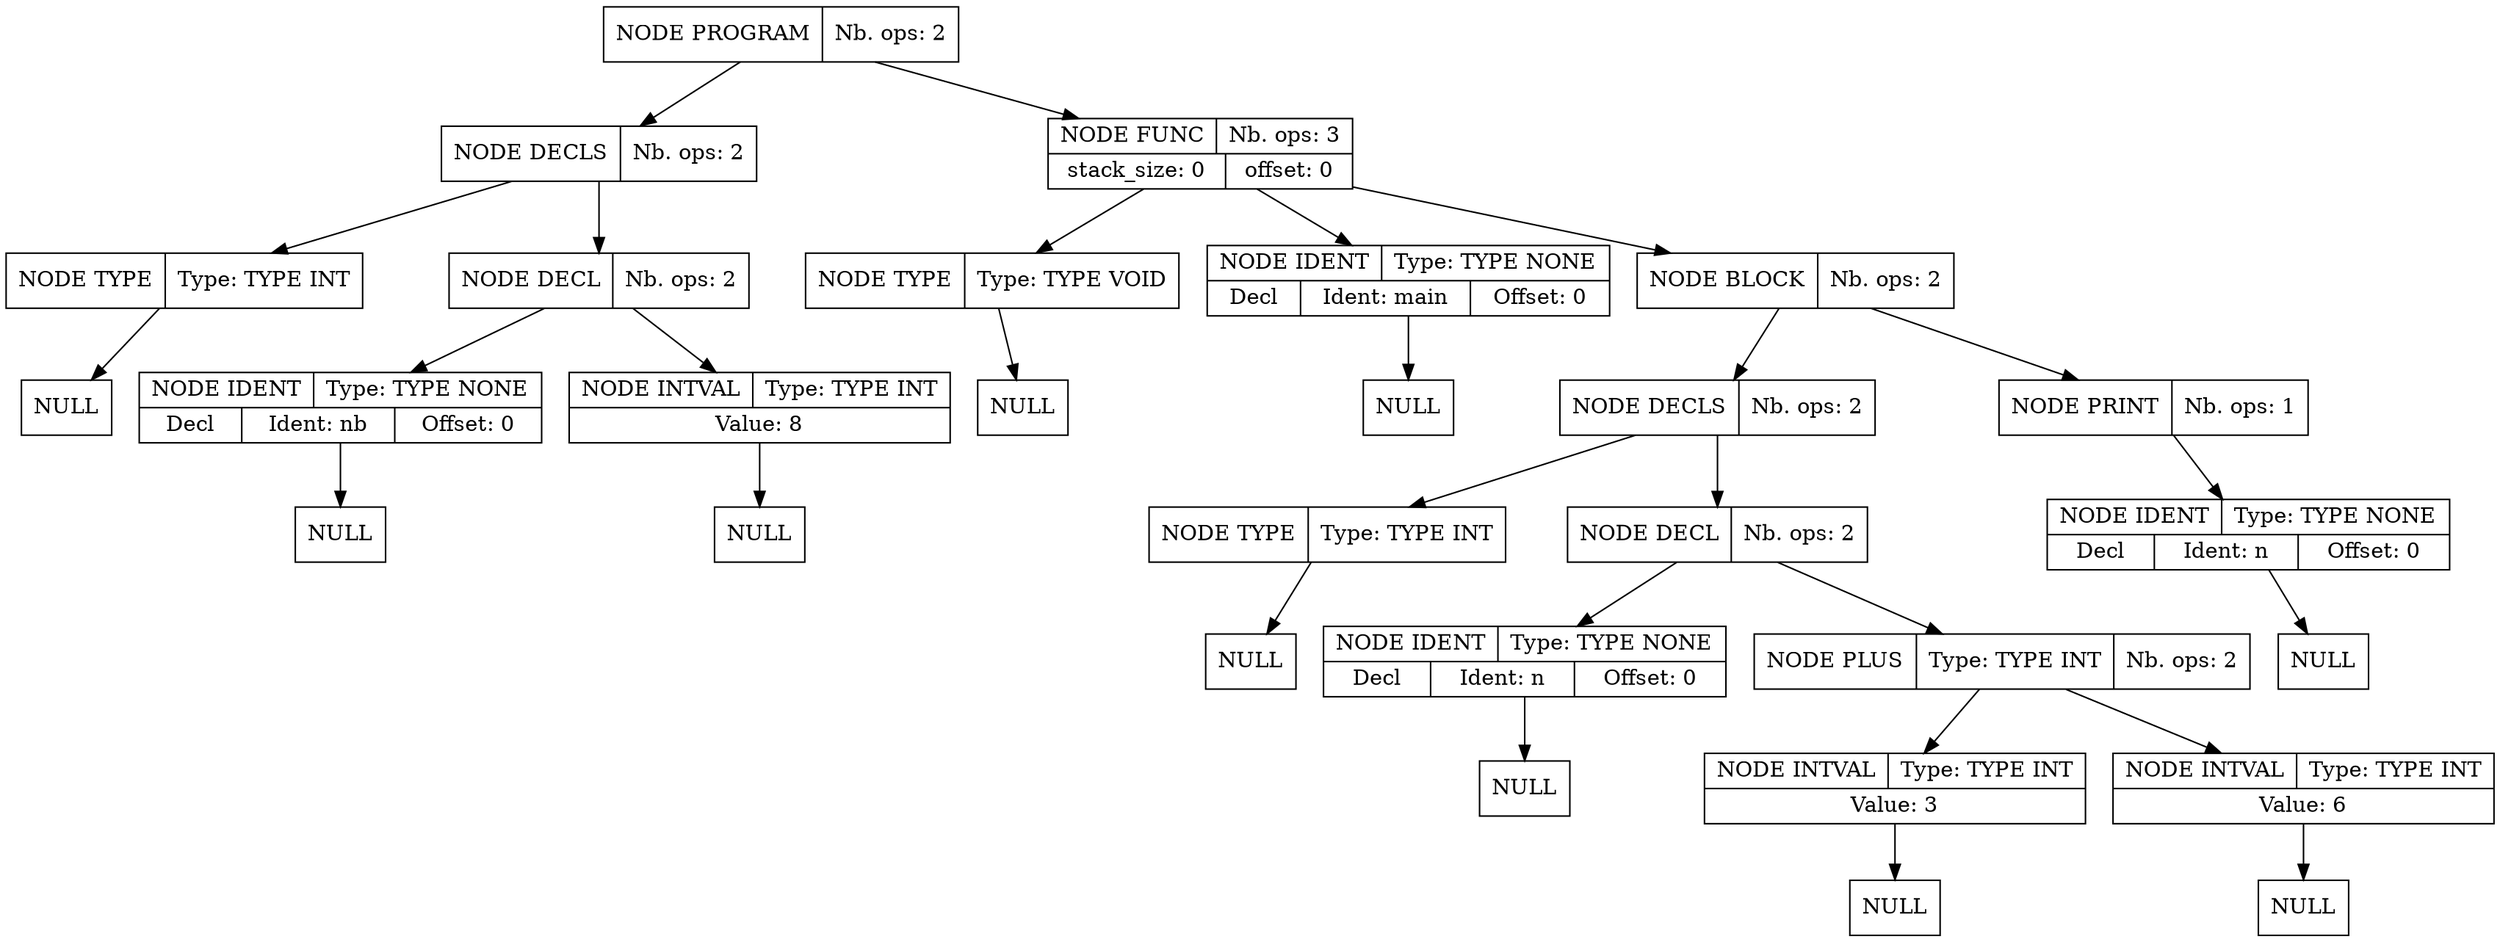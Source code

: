digraph global_vars {
    N1 [shape=record, label="{{NODE PROGRAM|Nb. ops: 2}}"];
    N2 [shape=record, label="{{NODE DECLS|Nb. ops: 2}}"];
    N3 [shape=record, label="{{NODE TYPE|Type: TYPE INT}}"];
    N4 [shape=record, label="{{NULL}}"];
    edge[tailclip=true];
    N3 -> N4
    edge[tailclip=true];
    N2 -> N3
    N5 [shape=record, label="{{NODE DECL|Nb. ops: 2}}"];
    N6 [shape=record, label="{{NODE IDENT|Type: TYPE NONE}|{<decl>Decl      |Ident: nb|Offset: 0}}"];
    N7 [shape=record, label="{{NULL}}"];
    edge[tailclip=true];
    N6 -> N7
    edge[tailclip=true];
    N5 -> N6
    N8 [shape=record, label="{{NODE INTVAL|Type: TYPE INT}|{Value: 8}}"];
    N9 [shape=record, label="{{NULL}}"];
    edge[tailclip=true];
    N8 -> N9
    edge[tailclip=true];
    N5 -> N8
    edge[tailclip=true];
    N2 -> N5
    edge[tailclip=true];
    N1 -> N2
    N10 [shape=record, label="{{NODE FUNC|Nb. ops: 3}|{stack_size: 0|offset: 0}}"];
    N11 [shape=record, label="{{NODE TYPE|Type: TYPE VOID}}"];
    N12 [shape=record, label="{{NULL}}"];
    edge[tailclip=true];
    N11 -> N12
    edge[tailclip=true];
    N10 -> N11
    N13 [shape=record, label="{{NODE IDENT|Type: TYPE NONE}|{<decl>Decl      |Ident: main|Offset: 0}}"];
    N14 [shape=record, label="{{NULL}}"];
    edge[tailclip=true];
    N13 -> N14
    edge[tailclip=true];
    N10 -> N13
    N15 [shape=record, label="{{NODE BLOCK|Nb. ops: 2}}"];
    N16 [shape=record, label="{{NODE DECLS|Nb. ops: 2}}"];
    N17 [shape=record, label="{{NODE TYPE|Type: TYPE INT}}"];
    N18 [shape=record, label="{{NULL}}"];
    edge[tailclip=true];
    N17 -> N18
    edge[tailclip=true];
    N16 -> N17
    N19 [shape=record, label="{{NODE DECL|Nb. ops: 2}}"];
    N20 [shape=record, label="{{NODE IDENT|Type: TYPE NONE}|{<decl>Decl      |Ident: n|Offset: 0}}"];
    N21 [shape=record, label="{{NULL}}"];
    edge[tailclip=true];
    N20 -> N21
    edge[tailclip=true];
    N19 -> N20
    N22 [shape=record, label="{{NODE PLUS|Type: TYPE INT|Nb. ops: 2}}"];
    N23 [shape=record, label="{{NODE INTVAL|Type: TYPE INT}|{Value: 3}}"];
    N24 [shape=record, label="{{NULL}}"];
    edge[tailclip=true];
    N23 -> N24
    edge[tailclip=true];
    N22 -> N23
    N25 [shape=record, label="{{NODE INTVAL|Type: TYPE INT}|{Value: 6}}"];
    N26 [shape=record, label="{{NULL}}"];
    edge[tailclip=true];
    N25 -> N26
    edge[tailclip=true];
    N22 -> N25
    edge[tailclip=true];
    N19 -> N22
    edge[tailclip=true];
    N16 -> N19
    edge[tailclip=true];
    N15 -> N16
    N27 [shape=record, label="{{NODE PRINT|Nb. ops: 1}}"];
    N28 [shape=record, label="{{NODE IDENT|Type: TYPE NONE}|{<decl>Decl      |Ident: n|Offset: 0}}"];
    N29 [shape=record, label="{{NULL}}"];
    edge[tailclip=true];
    N28 -> N29
    edge[tailclip=true];
    N27 -> N28
    edge[tailclip=true];
    N15 -> N27
    edge[tailclip=true];
    N10 -> N15
    edge[tailclip=true];
    N1 -> N10
}